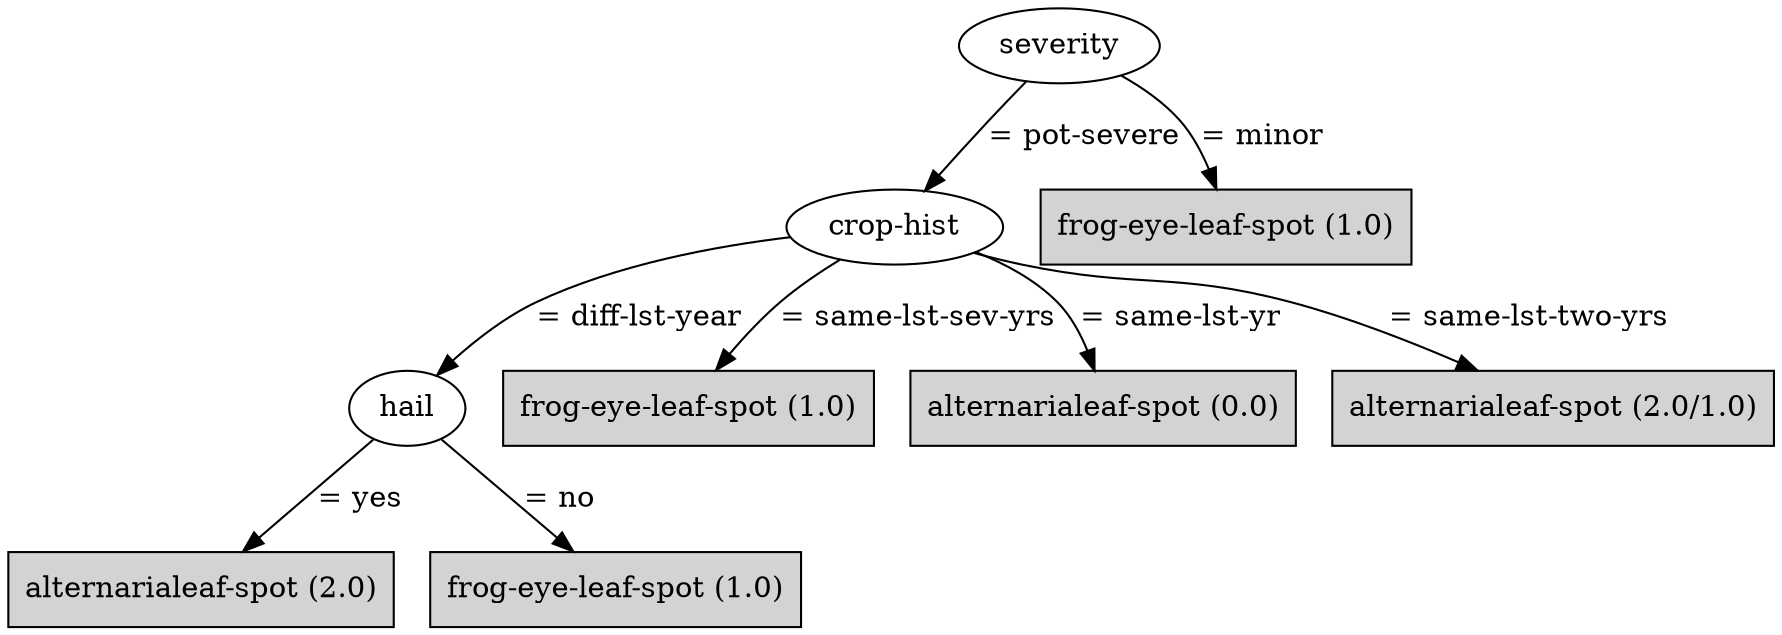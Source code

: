 digraph J48Tree {
N0 [label="severity" ]
N0->N1 [label="= pot-severe"]
N1 [label="crop-hist" ]
N1->N2 [label="= diff-lst-year"]
N2 [label="hail" ]
N2->N3 [label="= yes"]
N3 [label="alternarialeaf-spot (2.0)" shape=box style=filled ]
N2->N4 [label="= no"]
N4 [label="frog-eye-leaf-spot (1.0)" shape=box style=filled ]
N1->N5 [label="= same-lst-sev-yrs"]
N5 [label="frog-eye-leaf-spot (1.0)" shape=box style=filled ]
N1->N6 [label="= same-lst-yr"]
N6 [label="alternarialeaf-spot (0.0)" shape=box style=filled ]
N1->N7 [label="= same-lst-two-yrs"]
N7 [label="alternarialeaf-spot (2.0/1.0)" shape=box style=filled ]
N0->N8 [label="= minor"]
N8 [label="frog-eye-leaf-spot (1.0)" shape=box style=filled ]
}
